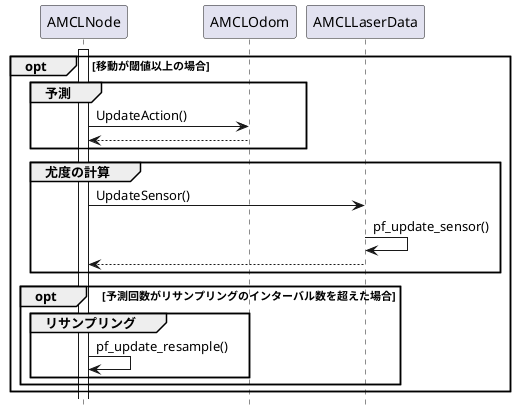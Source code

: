 @startuml

hide footbox

participant "AMCLNode" as node
participant "AMCLOdom" as odom
participant "AMCLLaserData" as laser

activate node
opt 移動が閾値以上の場合
group 予測
node -> odom: UpdateAction()
node <-- odom
end

group 尤度の計算
node -> laser: UpdateSensor()
laser -> laser: pf_update_sensor()
node <-- laser
end

opt 予測回数がリサンプリングのインターバル数を超えた場合

group リサンプリング
node -> node: pf_update_resample()
end

end
end

@enduml
